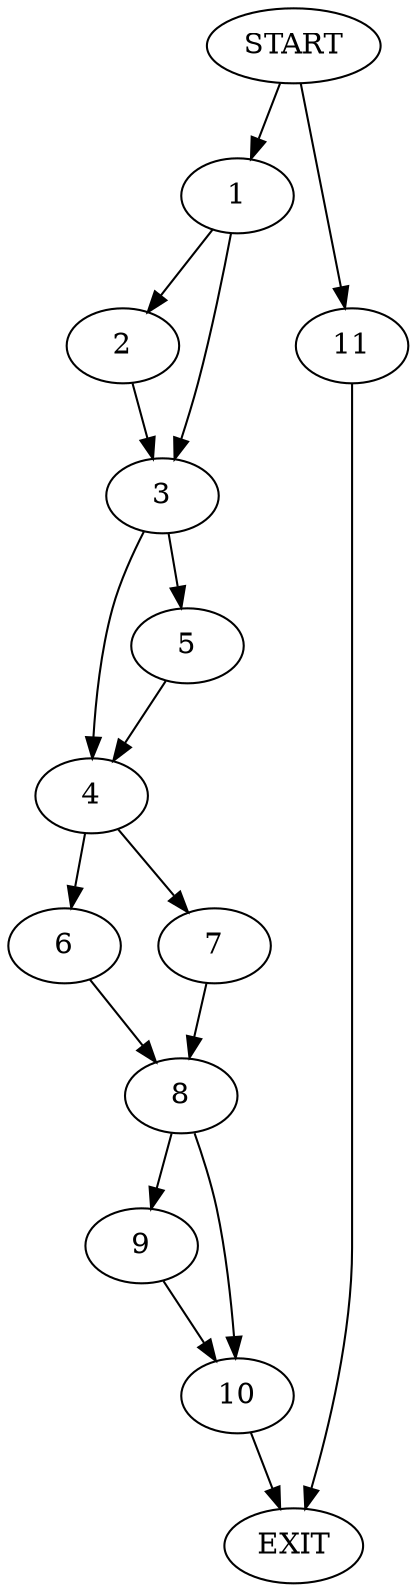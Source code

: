 digraph {
0 [label="START"]
12 [label="EXIT"]
0 -> 1
1 -> 2
1 -> 3
2 -> 3
3 -> 4
3 -> 5
4 -> 6
4 -> 7
5 -> 4
6 -> 8
7 -> 8
8 -> 9
8 -> 10
10 -> 12
9 -> 10
0 -> 11
11 -> 12
}

